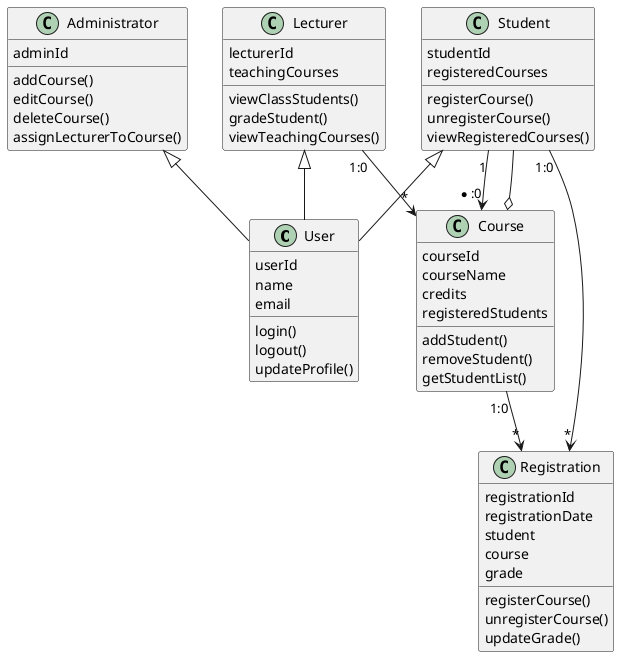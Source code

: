 @startuml
skinparam classAttributeIconSize 0

class User {
  userId
  name
  email
  login()
  logout()
  updateProfile()
}

class Student {
  studentId
  registeredCourses
  registerCourse()
  unregisterCourse()
  viewRegisteredCourses()
}

class Lecturer {
  lecturerId
  teachingCourses
  viewClassStudents()
  gradeStudent()
  viewTeachingCourses()
}

class Administrator {
  adminId
  addCourse()
  editCourse()
  deleteCourse()
  assignLecturerToCourse()
}

class Course {
  courseId
  courseName
  credits
  registeredStudents
  addStudent()
  removeStudent()
  getStudentList()
}

class Registration {
  registrationId
  registrationDate
  student
  course
  grade
  registerCourse()
  unregisterCourse()
  updateGrade()
}

Student <|-- User
Lecturer <|-- User
Administrator <|-- User
Student "1" --> "*:0" Course
Student "1:0" --> "*" Registration
Course "1:0" --> "*" Registration
Lecturer "1:0" --> "*" Course
Course o-- Student

@enduml